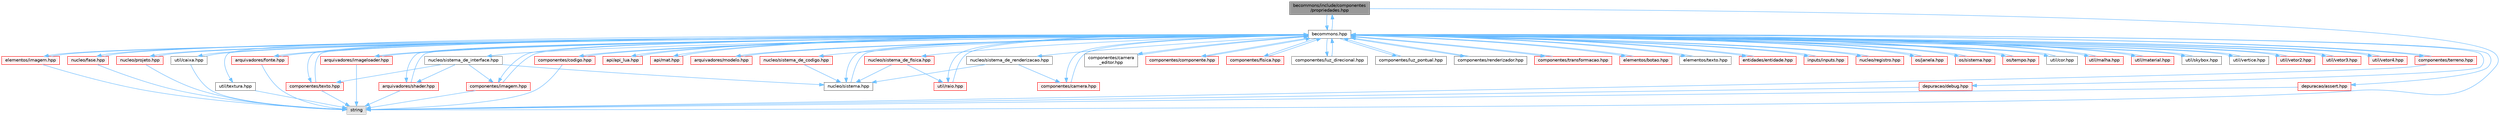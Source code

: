 digraph "becommons/include/componentes/propriedades.hpp"
{
 // LATEX_PDF_SIZE
  bgcolor="transparent";
  edge [fontname=Helvetica,fontsize=10,labelfontname=Helvetica,labelfontsize=10];
  node [fontname=Helvetica,fontsize=10,shape=box,height=0.2,width=0.4];
  Node1 [id="Node000001",label="becommons/include/componentes\l/propriedades.hpp",height=0.2,width=0.4,color="gray40", fillcolor="grey60", style="filled", fontcolor="black",tooltip=" "];
  Node1 -> Node2 [id="edge1_Node000001_Node000002",color="steelblue1",style="solid",tooltip=" "];
  Node2 [id="Node000002",label="string",height=0.2,width=0.4,color="grey60", fillcolor="#E0E0E0", style="filled",tooltip=" "];
  Node1 -> Node3 [id="edge2_Node000001_Node000003",color="steelblue1",style="solid",tooltip=" "];
  Node3 [id="Node000003",label="becommons.hpp",height=0.2,width=0.4,color="grey40", fillcolor="white", style="filled",URL="$becommons_8hpp.html",tooltip=" "];
  Node3 -> Node4 [id="edge3_Node000003_Node000004",color="steelblue1",style="solid",tooltip=" "];
  Node4 [id="Node000004",label="api/api_lua.hpp",height=0.2,width=0.4,color="red", fillcolor="#FFF0F0", style="filled",URL="$api__lua_8hpp.html",tooltip="Gerencia a configuração do luabridge para api lua."];
  Node4 -> Node3 [id="edge4_Node000004_Node000003",color="steelblue1",style="solid",tooltip=" "];
  Node3 -> Node9 [id="edge5_Node000003_Node000009",color="steelblue1",style="solid",tooltip=" "];
  Node9 [id="Node000009",label="api/mat.hpp",height=0.2,width=0.4,color="red", fillcolor="#FFF0F0", style="filled",URL="$mat_8hpp.html",tooltip="Gerencia funçoes matemáticas."];
  Node9 -> Node3 [id="edge6_Node000009_Node000003",color="steelblue1",style="solid",tooltip=" "];
  Node3 -> Node12 [id="edge7_Node000003_Node000012",color="steelblue1",style="solid",tooltip=" "];
  Node12 [id="Node000012",label="arquivadores/fonte.hpp",height=0.2,width=0.4,color="red", fillcolor="#FFF0F0", style="filled",URL="$fonte_8hpp.html",tooltip="Define estruturas básicas para renderização de textos."];
  Node12 -> Node2 [id="edge8_Node000012_Node000002",color="steelblue1",style="solid",tooltip=" "];
  Node12 -> Node3 [id="edge9_Node000012_Node000003",color="steelblue1",style="solid",tooltip=" "];
  Node3 -> Node16 [id="edge10_Node000003_Node000016",color="steelblue1",style="solid",tooltip=" "];
  Node16 [id="Node000016",label="arquivadores/imageloader.hpp",height=0.2,width=0.4,color="red", fillcolor="#FFF0F0", style="filled",URL="$imageloader_8hpp.html",tooltip="Gerencia as imagems/texturas carregadas na engine."];
  Node16 -> Node2 [id="edge11_Node000016_Node000002",color="steelblue1",style="solid",tooltip=" "];
  Node16 -> Node3 [id="edge12_Node000016_Node000003",color="steelblue1",style="solid",tooltip=" "];
  Node3 -> Node22 [id="edge13_Node000003_Node000022",color="steelblue1",style="solid",tooltip=" "];
  Node22 [id="Node000022",label="arquivadores/modelo.hpp",height=0.2,width=0.4,color="red", fillcolor="#FFF0F0", style="filled",URL="$modelo_8hpp.html",tooltip="Carrega um modelo usando a biblioteca assimp com base em um diretório."];
  Node22 -> Node3 [id="edge14_Node000022_Node000003",color="steelblue1",style="solid",tooltip=" "];
  Node3 -> Node24 [id="edge15_Node000003_Node000024",color="steelblue1",style="solid",tooltip=" "];
  Node24 [id="Node000024",label="arquivadores/shader.hpp",height=0.2,width=0.4,color="red", fillcolor="#FFF0F0", style="filled",URL="$shader_8hpp.html",tooltip="Gerencia os shaders GLSL."];
  Node24 -> Node2 [id="edge16_Node000024_Node000002",color="steelblue1",style="solid",tooltip=" "];
  Node24 -> Node3 [id="edge17_Node000024_Node000003",color="steelblue1",style="solid",tooltip=" "];
  Node3 -> Node30 [id="edge18_Node000003_Node000030",color="steelblue1",style="solid",tooltip=" "];
  Node30 [id="Node000030",label="componentes/camera.hpp",height=0.2,width=0.4,color="red", fillcolor="#FFF0F0", style="filled",URL="$camera_8hpp.html",tooltip="Estrutura básica de câmera."];
  Node30 -> Node3 [id="edge19_Node000030_Node000003",color="steelblue1",style="solid",tooltip=" "];
  Node3 -> Node33 [id="edge20_Node000003_Node000033",color="steelblue1",style="solid",tooltip=" "];
  Node33 [id="Node000033",label="componentes/camera\l_editor.hpp",height=0.2,width=0.4,color="grey40", fillcolor="white", style="filled",URL="$camera__editor_8hpp.html",tooltip=" "];
  Node33 -> Node3 [id="edge21_Node000033_Node000003",color="steelblue1",style="solid",tooltip=" "];
  Node3 -> Node34 [id="edge22_Node000003_Node000034",color="steelblue1",style="solid",tooltip=" "];
  Node34 [id="Node000034",label="componentes/codigo.hpp",height=0.2,width=0.4,color="red", fillcolor="#FFF0F0", style="filled",URL="$codigo_8hpp.html",tooltip="Componente de código para entidades ECS."];
  Node34 -> Node2 [id="edge23_Node000034_Node000002",color="steelblue1",style="solid",tooltip=" "];
  Node34 -> Node3 [id="edge24_Node000034_Node000003",color="steelblue1",style="solid",tooltip=" "];
  Node3 -> Node36 [id="edge25_Node000003_Node000036",color="steelblue1",style="solid",tooltip=" "];
  Node36 [id="Node000036",label="componentes/componente.hpp",height=0.2,width=0.4,color="red", fillcolor="#FFF0F0", style="filled",URL="$componente_8hpp.html",tooltip="Estrutura base para componetes."];
  Node36 -> Node3 [id="edge26_Node000036_Node000003",color="steelblue1",style="solid",tooltip=" "];
  Node3 -> Node41 [id="edge27_Node000003_Node000041",color="steelblue1",style="solid",tooltip=" "];
  Node41 [id="Node000041",label="componentes/fisica.hpp",height=0.2,width=0.4,color="red", fillcolor="#FFF0F0", style="filled",URL="$fisica_8hpp.html",tooltip="Componente de física para entidades ECS."];
  Node41 -> Node3 [id="edge28_Node000041_Node000003",color="steelblue1",style="solid",tooltip=" "];
  Node3 -> Node42 [id="edge29_Node000003_Node000042",color="steelblue1",style="solid",tooltip=" "];
  Node42 [id="Node000042",label="componentes/imagem.hpp",height=0.2,width=0.4,color="red", fillcolor="#FFF0F0", style="filled",URL="$componentes_2imagem_8hpp.html",tooltip=" "];
  Node42 -> Node2 [id="edge30_Node000042_Node000002",color="steelblue1",style="solid",tooltip=" "];
  Node42 -> Node3 [id="edge31_Node000042_Node000003",color="steelblue1",style="solid",tooltip=" "];
  Node3 -> Node43 [id="edge32_Node000003_Node000043",color="steelblue1",style="solid",tooltip=" "];
  Node43 [id="Node000043",label="componentes/luz_direcional.hpp",height=0.2,width=0.4,color="grey40", fillcolor="white", style="filled",URL="$luz__direcional_8hpp.html",tooltip=" "];
  Node43 -> Node3 [id="edge33_Node000043_Node000003",color="steelblue1",style="solid",tooltip=" "];
  Node3 -> Node44 [id="edge34_Node000003_Node000044",color="steelblue1",style="solid",tooltip=" "];
  Node44 [id="Node000044",label="componentes/luz_pontual.hpp",height=0.2,width=0.4,color="grey40", fillcolor="white", style="filled",URL="$luz__pontual_8hpp.html",tooltip=" "];
  Node44 -> Node3 [id="edge35_Node000044_Node000003",color="steelblue1",style="solid",tooltip=" "];
  Node3 -> Node1 [id="edge36_Node000003_Node000001",color="steelblue1",style="solid",tooltip=" "];
  Node3 -> Node45 [id="edge37_Node000003_Node000045",color="steelblue1",style="solid",tooltip=" "];
  Node45 [id="Node000045",label="componentes/renderizador.hpp",height=0.2,width=0.4,color="grey40", fillcolor="white", style="filled",URL="$renderizador_8hpp.html",tooltip=" "];
  Node45 -> Node3 [id="edge38_Node000045_Node000003",color="steelblue1",style="solid",tooltip=" "];
  Node3 -> Node46 [id="edge39_Node000003_Node000046",color="steelblue1",style="solid",tooltip=" "];
  Node46 [id="Node000046",label="componentes/terreno.hpp",height=0.2,width=0.4,color="red", fillcolor="#FFF0F0", style="filled",URL="$terreno_8hpp.html",tooltip=" "];
  Node46 -> Node2 [id="edge40_Node000046_Node000002",color="steelblue1",style="solid",tooltip=" "];
  Node46 -> Node3 [id="edge41_Node000046_Node000003",color="steelblue1",style="solid",tooltip=" "];
  Node3 -> Node47 [id="edge42_Node000003_Node000047",color="steelblue1",style="solid",tooltip=" "];
  Node47 [id="Node000047",label="componentes/texto.hpp",height=0.2,width=0.4,color="red", fillcolor="#FFF0F0", style="filled",URL="$componentes_2texto_8hpp.html",tooltip=" "];
  Node47 -> Node2 [id="edge43_Node000047_Node000002",color="steelblue1",style="solid",tooltip=" "];
  Node47 -> Node3 [id="edge44_Node000047_Node000003",color="steelblue1",style="solid",tooltip=" "];
  Node3 -> Node48 [id="edge45_Node000003_Node000048",color="steelblue1",style="solid",tooltip=" "];
  Node48 [id="Node000048",label="componentes/transformacao.hpp",height=0.2,width=0.4,color="red", fillcolor="#FFF0F0", style="filled",URL="$transformacao_8hpp.html",tooltip="Calcula a mtriz de modelo para um objeto 3d qualquer."];
  Node48 -> Node3 [id="edge46_Node000048_Node000003",color="steelblue1",style="solid",tooltip=" "];
  Node3 -> Node52 [id="edge47_Node000003_Node000052",color="steelblue1",style="solid",tooltip=" "];
  Node52 [id="Node000052",label="depuracao/debug.hpp",height=0.2,width=0.4,color="red", fillcolor="#FFF0F0", style="filled",URL="$debug_8hpp.html",tooltip=" "];
  Node52 -> Node2 [id="edge48_Node000052_Node000002",color="steelblue1",style="solid",tooltip=" "];
  Node3 -> Node53 [id="edge49_Node000003_Node000053",color="steelblue1",style="solid",tooltip=" "];
  Node53 [id="Node000053",label="depuracao/assert.hpp",height=0.2,width=0.4,color="red", fillcolor="#FFF0F0", style="filled",URL="$assert_8hpp.html",tooltip=" "];
  Node53 -> Node2 [id="edge50_Node000053_Node000002",color="steelblue1",style="solid",tooltip=" "];
  Node3 -> Node56 [id="edge51_Node000003_Node000056",color="steelblue1",style="solid",tooltip=" "];
  Node56 [id="Node000056",label="elementos/botao.hpp",height=0.2,width=0.4,color="red", fillcolor="#FFF0F0", style="filled",URL="$botao_8hpp.html",tooltip=" "];
  Node56 -> Node3 [id="edge52_Node000056_Node000003",color="steelblue1",style="solid",tooltip=" "];
  Node3 -> Node58 [id="edge53_Node000003_Node000058",color="steelblue1",style="solid",tooltip=" "];
  Node58 [id="Node000058",label="elementos/imagem.hpp",height=0.2,width=0.4,color="red", fillcolor="#FFF0F0", style="filled",URL="$elementos_2imagem_8hpp.html",tooltip="Gerencia a configuração do luabridge para api lua."];
  Node58 -> Node2 [id="edge54_Node000058_Node000002",color="steelblue1",style="solid",tooltip=" "];
  Node58 -> Node3 [id="edge55_Node000058_Node000003",color="steelblue1",style="solid",tooltip=" "];
  Node3 -> Node59 [id="edge56_Node000003_Node000059",color="steelblue1",style="solid",tooltip=" "];
  Node59 [id="Node000059",label="elementos/texto.hpp",height=0.2,width=0.4,color="grey40", fillcolor="white", style="filled",URL="$elementos_2texto_8hpp.html",tooltip=" "];
  Node59 -> Node3 [id="edge57_Node000059_Node000003",color="steelblue1",style="solid",tooltip=" "];
  Node3 -> Node60 [id="edge58_Node000003_Node000060",color="steelblue1",style="solid",tooltip=" "];
  Node60 [id="Node000060",label="entidades/entidade.hpp",height=0.2,width=0.4,color="red", fillcolor="#FFF0F0", style="filled",URL="$entidade_8hpp.html",tooltip="Inclusoes e defini��es relacionadas � entidade."];
  Node60 -> Node3 [id="edge59_Node000060_Node000003",color="steelblue1",style="solid",tooltip=" "];
  Node3 -> Node61 [id="edge60_Node000003_Node000061",color="steelblue1",style="solid",tooltip=" "];
  Node61 [id="Node000061",label="inputs/inputs.hpp",height=0.2,width=0.4,color="red", fillcolor="#FFF0F0", style="filled",URL="$inputs_8hpp.html",tooltip=" "];
  Node61 -> Node3 [id="edge61_Node000061_Node000003",color="steelblue1",style="solid",tooltip=" "];
  Node3 -> Node62 [id="edge62_Node000003_Node000062",color="steelblue1",style="solid",tooltip=" "];
  Node62 [id="Node000062",label="nucleo/fase.hpp",height=0.2,width=0.4,color="red", fillcolor="#FFF0F0", style="filled",URL="$fase_8hpp.html",tooltip="Gerencia sistemas numa fase."];
  Node62 -> Node2 [id="edge63_Node000062_Node000002",color="steelblue1",style="solid",tooltip=" "];
  Node62 -> Node3 [id="edge64_Node000062_Node000003",color="steelblue1",style="solid",tooltip=" "];
  Node3 -> Node63 [id="edge65_Node000003_Node000063",color="steelblue1",style="solid",tooltip=" "];
  Node63 [id="Node000063",label="nucleo/projeto.hpp",height=0.2,width=0.4,color="red", fillcolor="#FFF0F0", style="filled",URL="$projeto_8hpp.html",tooltip="Gerencia configurações do projeto."];
  Node63 -> Node2 [id="edge66_Node000063_Node000002",color="steelblue1",style="solid",tooltip=" "];
  Node63 -> Node3 [id="edge67_Node000063_Node000003",color="steelblue1",style="solid",tooltip=" "];
  Node3 -> Node64 [id="edge68_Node000003_Node000064",color="steelblue1",style="solid",tooltip=" "];
  Node64 [id="Node000064",label="nucleo/registro.hpp",height=0.2,width=0.4,color="red", fillcolor="#FFF0F0", style="filled",URL="$registro_8hpp.html",tooltip="Inclusoes e definições relacionadas à registro."];
  Node64 -> Node3 [id="edge69_Node000064_Node000003",color="steelblue1",style="solid",tooltip=" "];
  Node3 -> Node66 [id="edge70_Node000003_Node000066",color="steelblue1",style="solid",tooltip=" "];
  Node66 [id="Node000066",label="nucleo/sistema.hpp",height=0.2,width=0.4,color="grey40", fillcolor="white", style="filled",URL="$nucleo_2sistema_8hpp.html",tooltip=" "];
  Node66 -> Node3 [id="edge71_Node000066_Node000003",color="steelblue1",style="solid",tooltip=" "];
  Node3 -> Node67 [id="edge72_Node000003_Node000067",color="steelblue1",style="solid",tooltip=" "];
  Node67 [id="Node000067",label="nucleo/sistema_de_codigo.hpp",height=0.2,width=0.4,color="red", fillcolor="#FFF0F0", style="filled",URL="$sistema__de__codigo_8hpp.html",tooltip=" "];
  Node67 -> Node66 [id="edge73_Node000067_Node000066",color="steelblue1",style="solid",tooltip=" "];
  Node3 -> Node70 [id="edge74_Node000003_Node000070",color="steelblue1",style="solid",tooltip=" "];
  Node70 [id="Node000070",label="nucleo/sistema_de_fisica.hpp",height=0.2,width=0.4,color="red", fillcolor="#FFF0F0", style="filled",URL="$sistema__de__fisica_8hpp.html",tooltip="Gerencia a fisica de jogo com o bullet3."];
  Node70 -> Node66 [id="edge75_Node000070_Node000066",color="steelblue1",style="solid",tooltip=" "];
  Node70 -> Node71 [id="edge76_Node000070_Node000071",color="steelblue1",style="solid",tooltip=" "];
  Node71 [id="Node000071",label="util/raio.hpp",height=0.2,width=0.4,color="red", fillcolor="#FFF0F0", style="filled",URL="$raio_8hpp.html",tooltip=" "];
  Node71 -> Node3 [id="edge77_Node000071_Node000003",color="steelblue1",style="solid",tooltip=" "];
  Node3 -> Node72 [id="edge78_Node000003_Node000072",color="steelblue1",style="solid",tooltip=" "];
  Node72 [id="Node000072",label="nucleo/sistema_de_interface.hpp",height=0.2,width=0.4,color="grey40", fillcolor="white", style="filled",URL="$sistema__de__interface_8hpp.html",tooltip=" "];
  Node72 -> Node66 [id="edge79_Node000072_Node000066",color="steelblue1",style="solid",tooltip=" "];
  Node72 -> Node24 [id="edge80_Node000072_Node000024",color="steelblue1",style="solid",tooltip=" "];
  Node72 -> Node47 [id="edge81_Node000072_Node000047",color="steelblue1",style="solid",tooltip=" "];
  Node72 -> Node42 [id="edge82_Node000072_Node000042",color="steelblue1",style="solid",tooltip=" "];
  Node3 -> Node73 [id="edge83_Node000003_Node000073",color="steelblue1",style="solid",tooltip=" "];
  Node73 [id="Node000073",label="nucleo/sistema_de_renderizacao.hpp",height=0.2,width=0.4,color="grey40", fillcolor="white", style="filled",URL="$sistema__de__renderizacao_8hpp.html",tooltip="Gerencia a renderizacao."];
  Node73 -> Node66 [id="edge84_Node000073_Node000066",color="steelblue1",style="solid",tooltip=" "];
  Node73 -> Node30 [id="edge85_Node000073_Node000030",color="steelblue1",style="solid",tooltip=" "];
  Node3 -> Node74 [id="edge86_Node000003_Node000074",color="steelblue1",style="solid",tooltip=" "];
  Node74 [id="Node000074",label="os/janela.hpp",height=0.2,width=0.4,color="red", fillcolor="#FFF0F0", style="filled",URL="$janela_8hpp.html",tooltip="Inicia e gerencia janela glfw."];
  Node74 -> Node3 [id="edge87_Node000074_Node000003",color="steelblue1",style="solid",tooltip=" "];
  Node3 -> Node75 [id="edge88_Node000003_Node000075",color="steelblue1",style="solid",tooltip=" "];
  Node75 [id="Node000075",label="os/sistema.hpp",height=0.2,width=0.4,color="red", fillcolor="#FFF0F0", style="filled",URL="$os_2sistema_8hpp.html",tooltip="funçoes do sistema"];
  Node75 -> Node3 [id="edge89_Node000075_Node000003",color="steelblue1",style="solid",tooltip=" "];
  Node3 -> Node78 [id="edge90_Node000003_Node000078",color="steelblue1",style="solid",tooltip=" "];
  Node78 [id="Node000078",label="os/tempo.hpp",height=0.2,width=0.4,color="red", fillcolor="#FFF0F0", style="filled",URL="$tempo_8hpp.html",tooltip="Inicia e gerencia o tempo."];
  Node78 -> Node3 [id="edge91_Node000078_Node000003",color="steelblue1",style="solid",tooltip=" "];
  Node3 -> Node80 [id="edge92_Node000003_Node000080",color="steelblue1",style="solid",tooltip=" "];
  Node80 [id="Node000080",label="util/caixa.hpp",height=0.2,width=0.4,color="grey40", fillcolor="white", style="filled",URL="$caixa_8hpp.html",tooltip=" "];
  Node80 -> Node2 [id="edge93_Node000080_Node000002",color="steelblue1",style="solid",tooltip=" "];
  Node80 -> Node3 [id="edge94_Node000080_Node000003",color="steelblue1",style="solid",tooltip=" "];
  Node3 -> Node81 [id="edge95_Node000003_Node000081",color="steelblue1",style="solid",tooltip=" "];
  Node81 [id="Node000081",label="util/cor.hpp",height=0.2,width=0.4,color="grey40", fillcolor="white", style="filled",URL="$cor_8hpp.html",tooltip=" "];
  Node81 -> Node3 [id="edge96_Node000081_Node000003",color="steelblue1",style="solid",tooltip=" "];
  Node3 -> Node82 [id="edge97_Node000003_Node000082",color="steelblue1",style="solid",tooltip=" "];
  Node82 [id="Node000082",label="util/malha.hpp",height=0.2,width=0.4,color="red", fillcolor="#FFF0F0", style="filled",URL="$malha_8hpp.html",tooltip=" "];
  Node82 -> Node3 [id="edge98_Node000082_Node000003",color="steelblue1",style="solid",tooltip=" "];
  Node3 -> Node83 [id="edge99_Node000003_Node000083",color="steelblue1",style="solid",tooltip=" "];
  Node83 [id="Node000083",label="util/material.hpp",height=0.2,width=0.4,color="red", fillcolor="#FFF0F0", style="filled",URL="$material_8hpp.html",tooltip=" "];
  Node83 -> Node3 [id="edge100_Node000083_Node000003",color="steelblue1",style="solid",tooltip=" "];
  Node3 -> Node71 [id="edge101_Node000003_Node000071",color="steelblue1",style="solid",tooltip=" "];
  Node3 -> Node84 [id="edge102_Node000003_Node000084",color="steelblue1",style="solid",tooltip=" "];
  Node84 [id="Node000084",label="util/skybox.hpp",height=0.2,width=0.4,color="grey40", fillcolor="white", style="filled",URL="$skybox_8hpp.html",tooltip=" "];
  Node84 -> Node3 [id="edge103_Node000084_Node000003",color="steelblue1",style="solid",tooltip=" "];
  Node3 -> Node85 [id="edge104_Node000003_Node000085",color="steelblue1",style="solid",tooltip=" "];
  Node85 [id="Node000085",label="util/vertice.hpp",height=0.2,width=0.4,color="grey40", fillcolor="white", style="filled",URL="$vertice_8hpp.html",tooltip=" "];
  Node85 -> Node3 [id="edge105_Node000085_Node000003",color="steelblue1",style="solid",tooltip=" "];
  Node3 -> Node86 [id="edge106_Node000003_Node000086",color="steelblue1",style="solid",tooltip=" "];
  Node86 [id="Node000086",label="util/textura.hpp",height=0.2,width=0.4,color="grey40", fillcolor="white", style="filled",URL="$textura_8hpp.html",tooltip=" "];
  Node86 -> Node2 [id="edge107_Node000086_Node000002",color="steelblue1",style="solid",tooltip=" "];
  Node3 -> Node87 [id="edge108_Node000003_Node000087",color="steelblue1",style="solid",tooltip=" "];
  Node87 [id="Node000087",label="util/vetor2.hpp",height=0.2,width=0.4,color="red", fillcolor="#FFF0F0", style="filled",URL="$vetor2_8hpp.html",tooltip=" "];
  Node87 -> Node3 [id="edge109_Node000087_Node000003",color="steelblue1",style="solid",tooltip=" "];
  Node3 -> Node88 [id="edge110_Node000003_Node000088",color="steelblue1",style="solid",tooltip=" "];
  Node88 [id="Node000088",label="util/vetor3.hpp",height=0.2,width=0.4,color="red", fillcolor="#FFF0F0", style="filled",URL="$vetor3_8hpp.html",tooltip=" "];
  Node88 -> Node3 [id="edge111_Node000088_Node000003",color="steelblue1",style="solid",tooltip=" "];
  Node3 -> Node89 [id="edge112_Node000003_Node000089",color="steelblue1",style="solid",tooltip=" "];
  Node89 [id="Node000089",label="util/vetor4.hpp",height=0.2,width=0.4,color="red", fillcolor="#FFF0F0", style="filled",URL="$vetor4_8hpp.html",tooltip=" "];
  Node89 -> Node3 [id="edge113_Node000089_Node000003",color="steelblue1",style="solid",tooltip=" "];
}
